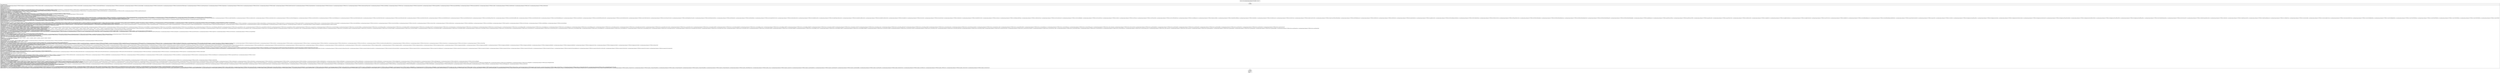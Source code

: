 digraph "CFG forcom.ghanapostgps.ghanapost.R.styleable.\<clinit\>()V" {
Node_0 [shape=record,label="{0\:\ 0x0000|MTH_ENTER_BLOCK\l|ActionBar = new int[]\{com.ghanapostgps.ghanapost.C0708R.attr.background, com.ghanapostgps.ghanapost.C0708R.attr.backgroundSplit, com.ghanapostgps.ghanapost.C0708R.attr.backgroundStacked, com.ghanapostgps.ghanapost.C0708R.attr.contentInsetEnd, com.ghanapostgps.ghanapost.C0708R.attr.contentInsetEndWithActions, com.ghanapostgps.ghanapost.C0708R.attr.contentInsetLeft, com.ghanapostgps.ghanapost.C0708R.attr.contentInsetRight, com.ghanapostgps.ghanapost.C0708R.attr.contentInsetStart, com.ghanapostgps.ghanapost.C0708R.attr.contentInsetStartWithNavigation, com.ghanapostgps.ghanapost.C0708R.attr.customNavigationLayout, com.ghanapostgps.ghanapost.C0708R.attr.displayOptions, com.ghanapostgps.ghanapost.C0708R.attr.divider, com.ghanapostgps.ghanapost.C0708R.attr.elevation, com.ghanapostgps.ghanapost.C0708R.attr.height, com.ghanapostgps.ghanapost.C0708R.attr.hideOnContentScroll, com.ghanapostgps.ghanapost.C0708R.attr.homeAsUpIndicator, com.ghanapostgps.ghanapost.C0708R.attr.homeLayout, com.ghanapostgps.ghanapost.C0708R.attr.icon, com.ghanapostgps.ghanapost.C0708R.attr.indeterminateProgressStyle, com.ghanapostgps.ghanapost.C0708R.attr.itemPadding, com.ghanapostgps.ghanapost.C0708R.attr.logo, com.ghanapostgps.ghanapost.C0708R.attr.navigationMode, com.ghanapostgps.ghanapost.C0708R.attr.popupTheme, com.ghanapostgps.ghanapost.C0708R.attr.progressBarPadding, com.ghanapostgps.ghanapost.C0708R.attr.progressBarStyle, com.ghanapostgps.ghanapost.C0708R.attr.subtitle, com.ghanapostgps.ghanapost.C0708R.attr.subtitleTextStyle, com.ghanapostgps.ghanapost.C0708R.attr.title, com.ghanapostgps.ghanapost.C0708R.attr.titleTextStyle\}\lint[] r2 = new int[]\{16842931\}\lActionBarLayout = r2\lint[] r2 = new int[]\{16843071\}\lActionMenuItemView = r2\lActionMenuView = new int[0]\lActionMode = new int[]\{com.ghanapostgps.ghanapost.C0708R.attr.background, com.ghanapostgps.ghanapost.C0708R.attr.backgroundSplit, com.ghanapostgps.ghanapost.C0708R.attr.closeItemLayout, com.ghanapostgps.ghanapost.C0708R.attr.height, com.ghanapostgps.ghanapost.C0708R.attr.subtitleTextStyle, com.ghanapostgps.ghanapost.C0708R.attr.titleTextStyle\}\lActivityChooserView = new int[]\{com.ghanapostgps.ghanapost.C0708R.attr.expandActivityOverflowButtonDrawable, com.ghanapostgps.ghanapost.C0708R.attr.initialActivityCount\}\lAlertDialog = new int[]\{16842994, com.ghanapostgps.ghanapost.C0708R.attr.buttonIconDimen, com.ghanapostgps.ghanapost.C0708R.attr.buttonPanelSideLayout, com.ghanapostgps.ghanapost.C0708R.attr.listItemLayout, com.ghanapostgps.ghanapost.C0708R.attr.listLayout, com.ghanapostgps.ghanapost.C0708R.attr.multiChoiceItemLayout, com.ghanapostgps.ghanapost.C0708R.attr.showTitle, com.ghanapostgps.ghanapost.C0708R.attr.singleChoiceItemLayout\}\lAnimatedStateListDrawableCompat = new int[]\{16843036, 16843156, 16843157, 16843158, 16843532, 16843533\}\lAnimatedStateListDrawableItem = new int[]\{16842960, 16843161\}\lAnimatedStateListDrawableTransition = new int[]\{16843161, 16843849, 16843850, 16843851\}\lAppBarLayout = new int[]\{16842964, 16843919, 16844096, com.ghanapostgps.ghanapost.C0708R.attr.elevation, com.ghanapostgps.ghanapost.C0708R.attr.expanded, com.ghanapostgps.ghanapost.C0708R.attr.liftOnScroll\}\lAppBarLayoutStates = new int[]\{com.ghanapostgps.ghanapost.C0708R.attr.state_collapsed, com.ghanapostgps.ghanapost.C0708R.attr.state_collapsible, com.ghanapostgps.ghanapost.C0708R.attr.state_liftable, com.ghanapostgps.ghanapost.C0708R.attr.state_lifted\}\lAppBarLayout_Layout = new int[]\{com.ghanapostgps.ghanapost.C0708R.attr.layout_scrollFlags, com.ghanapostgps.ghanapost.C0708R.attr.layout_scrollInterpolator\}\lAppCompatImageView = new int[]\{16843033, com.ghanapostgps.ghanapost.C0708R.attr.srcCompat, com.ghanapostgps.ghanapost.C0708R.attr.tint, com.ghanapostgps.ghanapost.C0708R.attr.tintMode\}\lAppCompatSeekBar = new int[]\{16843074, com.ghanapostgps.ghanapost.C0708R.attr.tickMark, com.ghanapostgps.ghanapost.C0708R.attr.tickMarkTint, com.ghanapostgps.ghanapost.C0708R.attr.tickMarkTintMode\}\lAppCompatTextHelper = new int[]\{16842804, 16843117, 16843118, 16843119, 16843120, 16843666, 16843667\}\lAppCompatTextView = new int[]\{16842804, com.ghanapostgps.ghanapost.C0708R.attr.autoSizeMaxTextSize, com.ghanapostgps.ghanapost.C0708R.attr.autoSizeMinTextSize, com.ghanapostgps.ghanapost.C0708R.attr.autoSizePresetSizes, com.ghanapostgps.ghanapost.C0708R.attr.autoSizeStepGranularity, com.ghanapostgps.ghanapost.C0708R.attr.autoSizeTextType, com.ghanapostgps.ghanapost.C0708R.attr.firstBaselineToTopHeight, com.ghanapostgps.ghanapost.C0708R.attr.fontFamily, com.ghanapostgps.ghanapost.C0708R.attr.lastBaselineToBottomHeight, com.ghanapostgps.ghanapost.C0708R.attr.lineHeight, com.ghanapostgps.ghanapost.C0708R.attr.textAllCaps\}\lAppCompatTheme = new int[]\{16842839, 16842926, com.ghanapostgps.ghanapost.C0708R.attr.actionBarDivider, com.ghanapostgps.ghanapost.C0708R.attr.actionBarItemBackground, com.ghanapostgps.ghanapost.C0708R.attr.actionBarPopupTheme, com.ghanapostgps.ghanapost.C0708R.attr.actionBarSize, com.ghanapostgps.ghanapost.C0708R.attr.actionBarSplitStyle, com.ghanapostgps.ghanapost.C0708R.attr.actionBarStyle, com.ghanapostgps.ghanapost.C0708R.attr.actionBarTabBarStyle, com.ghanapostgps.ghanapost.C0708R.attr.actionBarTabStyle, com.ghanapostgps.ghanapost.C0708R.attr.actionBarTabTextStyle, com.ghanapostgps.ghanapost.C0708R.attr.actionBarTheme, com.ghanapostgps.ghanapost.C0708R.attr.actionBarWidgetTheme, com.ghanapostgps.ghanapost.C0708R.attr.actionButtonStyle, com.ghanapostgps.ghanapost.C0708R.attr.actionDropDownStyle, com.ghanapostgps.ghanapost.C0708R.attr.actionMenuTextAppearance, com.ghanapostgps.ghanapost.C0708R.attr.actionMenuTextColor, com.ghanapostgps.ghanapost.C0708R.attr.actionModeBackground, com.ghanapostgps.ghanapost.C0708R.attr.actionModeCloseButtonStyle, com.ghanapostgps.ghanapost.C0708R.attr.actionModeCloseDrawable, com.ghanapostgps.ghanapost.C0708R.attr.actionModeCopyDrawable, com.ghanapostgps.ghanapost.C0708R.attr.actionModeCutDrawable, com.ghanapostgps.ghanapost.C0708R.attr.actionModeFindDrawable, com.ghanapostgps.ghanapost.C0708R.attr.actionModePasteDrawable, com.ghanapostgps.ghanapost.C0708R.attr.actionModePopupWindowStyle, com.ghanapostgps.ghanapost.C0708R.attr.actionModeSelectAllDrawable, com.ghanapostgps.ghanapost.C0708R.attr.actionModeShareDrawable, com.ghanapostgps.ghanapost.C0708R.attr.actionModeSplitBackground, com.ghanapostgps.ghanapost.C0708R.attr.actionModeStyle, com.ghanapostgps.ghanapost.C0708R.attr.actionModeWebSearchDrawable, com.ghanapostgps.ghanapost.C0708R.attr.actionOverflowButtonStyle, com.ghanapostgps.ghanapost.C0708R.attr.actionOverflowMenuStyle, com.ghanapostgps.ghanapost.C0708R.attr.activityChooserViewStyle, com.ghanapostgps.ghanapost.C0708R.attr.alertDialogButtonGroupStyle, com.ghanapostgps.ghanapost.C0708R.attr.alertDialogCenterButtons, com.ghanapostgps.ghanapost.C0708R.attr.alertDialogStyle, com.ghanapostgps.ghanapost.C0708R.attr.alertDialogTheme, com.ghanapostgps.ghanapost.C0708R.attr.autoCompleteTextViewStyle, com.ghanapostgps.ghanapost.C0708R.attr.borderlessButtonStyle, com.ghanapostgps.ghanapost.C0708R.attr.buttonBarButtonStyle, com.ghanapostgps.ghanapost.C0708R.attr.buttonBarNegativeButtonStyle, com.ghanapostgps.ghanapost.C0708R.attr.buttonBarNeutralButtonStyle, com.ghanapostgps.ghanapost.C0708R.attr.buttonBarPositiveButtonStyle, com.ghanapostgps.ghanapost.C0708R.attr.buttonBarStyle, com.ghanapostgps.ghanapost.C0708R.attr.buttonStyle, com.ghanapostgps.ghanapost.C0708R.attr.buttonStyleSmall, com.ghanapostgps.ghanapost.C0708R.attr.checkboxStyle, com.ghanapostgps.ghanapost.C0708R.attr.checkedTextViewStyle, com.ghanapostgps.ghanapost.C0708R.attr.colorAccent, com.ghanapostgps.ghanapost.C0708R.attr.colorBackgroundFloating, com.ghanapostgps.ghanapost.C0708R.attr.colorButtonNormal, com.ghanapostgps.ghanapost.C0708R.attr.colorControlActivated, com.ghanapostgps.ghanapost.C0708R.attr.colorControlHighlight, com.ghanapostgps.ghanapost.C0708R.attr.colorControlNormal, com.ghanapostgps.ghanapost.C0708R.attr.colorError, com.ghanapostgps.ghanapost.C0708R.attr.colorPrimary, com.ghanapostgps.ghanapost.C0708R.attr.colorPrimaryDark, com.ghanapostgps.ghanapost.C0708R.attr.colorSwitchThumbNormal, com.ghanapostgps.ghanapost.C0708R.attr.controlBackground, com.ghanapostgps.ghanapost.C0708R.attr.dialogCornerRadius, com.ghanapostgps.ghanapost.C0708R.attr.dialogPreferredPadding, com.ghanapostgps.ghanapost.C0708R.attr.dialogTheme, com.ghanapostgps.ghanapost.C0708R.attr.dividerHorizontal, com.ghanapostgps.ghanapost.C0708R.attr.dividerVertical, com.ghanapostgps.ghanapost.C0708R.attr.dropDownListViewStyle, com.ghanapostgps.ghanapost.C0708R.attr.dropdownListPreferredItemHeight, com.ghanapostgps.ghanapost.C0708R.attr.editTextBackground, com.ghanapostgps.ghanapost.C0708R.attr.editTextColor, com.ghanapostgps.ghanapost.C0708R.attr.editTextStyle, com.ghanapostgps.ghanapost.C0708R.attr.homeAsUpIndicator, com.ghanapostgps.ghanapost.C0708R.attr.imageButtonStyle, com.ghanapostgps.ghanapost.C0708R.attr.listChoiceBackgroundIndicator, com.ghanapostgps.ghanapost.C0708R.attr.listDividerAlertDialog, com.ghanapostgps.ghanapost.C0708R.attr.listMenuViewStyle, com.ghanapostgps.ghanapost.C0708R.attr.listPopupWindowStyle, com.ghanapostgps.ghanapost.C0708R.attr.listPreferredItemHeight, com.ghanapostgps.ghanapost.C0708R.attr.listPreferredItemHeightLarge, com.ghanapostgps.ghanapost.C0708R.attr.listPreferredItemHeightSmall, com.ghanapostgps.ghanapost.C0708R.attr.listPreferredItemPaddingLeft, com.ghanapostgps.ghanapost.C0708R.attr.listPreferredItemPaddingRight, com.ghanapostgps.ghanapost.C0708R.attr.panelBackground, com.ghanapostgps.ghanapost.C0708R.attr.panelMenuListTheme, com.ghanapostgps.ghanapost.C0708R.attr.panelMenuListWidth, com.ghanapostgps.ghanapost.C0708R.attr.popupMenuStyle, com.ghanapostgps.ghanapost.C0708R.attr.popupWindowStyle, com.ghanapostgps.ghanapost.C0708R.attr.radioButtonStyle, com.ghanapostgps.ghanapost.C0708R.attr.ratingBarStyle, com.ghanapostgps.ghanapost.C0708R.attr.ratingBarStyleIndicator, com.ghanapostgps.ghanapost.C0708R.attr.ratingBarStyleSmall, com.ghanapostgps.ghanapost.C0708R.attr.searchViewStyle, com.ghanapostgps.ghanapost.C0708R.attr.seekBarStyle, com.ghanapostgps.ghanapost.C0708R.attr.selectableItemBackground, com.ghanapostgps.ghanapost.C0708R.attr.selectableItemBackgroundBorderless, com.ghanapostgps.ghanapost.C0708R.attr.spinnerDropDownItemStyle, com.ghanapostgps.ghanapost.C0708R.attr.spinnerStyle, com.ghanapostgps.ghanapost.C0708R.attr.switchStyle, com.ghanapostgps.ghanapost.C0708R.attr.textAppearanceLargePopupMenu, com.ghanapostgps.ghanapost.C0708R.attr.textAppearanceListItem, com.ghanapostgps.ghanapost.C0708R.attr.textAppearanceListItemSecondary, com.ghanapostgps.ghanapost.C0708R.attr.textAppearanceListItemSmall, com.ghanapostgps.ghanapost.C0708R.attr.textAppearancePopupMenuHeader, com.ghanapostgps.ghanapost.C0708R.attr.textAppearanceSearchResultSubtitle, com.ghanapostgps.ghanapost.C0708R.attr.textAppearanceSearchResultTitle, com.ghanapostgps.ghanapost.C0708R.attr.textAppearanceSmallPopupMenu, com.ghanapostgps.ghanapost.C0708R.attr.textColorAlertDialogListItem, com.ghanapostgps.ghanapost.C0708R.attr.textColorSearchUrl, com.ghanapostgps.ghanapost.C0708R.attr.toolbarNavigationButtonStyle, com.ghanapostgps.ghanapost.C0708R.attr.toolbarStyle, com.ghanapostgps.ghanapost.C0708R.attr.tooltipForegroundColor, com.ghanapostgps.ghanapost.C0708R.attr.tooltipFrameBackground, com.ghanapostgps.ghanapost.C0708R.attr.viewInflaterClass, com.ghanapostgps.ghanapost.C0708R.attr.windowActionBar, com.ghanapostgps.ghanapost.C0708R.attr.windowActionBarOverlay, com.ghanapostgps.ghanapost.C0708R.attr.windowActionModeOverlay, com.ghanapostgps.ghanapost.C0708R.attr.windowFixedHeightMajor, com.ghanapostgps.ghanapost.C0708R.attr.windowFixedHeightMinor, com.ghanapostgps.ghanapost.C0708R.attr.windowFixedWidthMajor, com.ghanapostgps.ghanapost.C0708R.attr.windowFixedWidthMinor, com.ghanapostgps.ghanapost.C0708R.attr.windowMinWidthMajor, com.ghanapostgps.ghanapost.C0708R.attr.windowMinWidthMinor, com.ghanapostgps.ghanapost.C0708R.attr.windowNoTitle\}\lBottomAppBar = new int[]\{com.ghanapostgps.ghanapost.C0708R.attr.backgroundTint, com.ghanapostgps.ghanapost.C0708R.attr.fabAlignmentMode, com.ghanapostgps.ghanapost.C0708R.attr.fabCradleMargin, com.ghanapostgps.ghanapost.C0708R.attr.fabCradleRoundedCornerRadius, com.ghanapostgps.ghanapost.C0708R.attr.fabCradleVerticalOffset, com.ghanapostgps.ghanapost.C0708R.attr.hideOnScroll\}\lBottomNavigationView = new int[]\{com.ghanapostgps.ghanapost.C0708R.attr.elevation, com.ghanapostgps.ghanapost.C0708R.attr.itemBackground, com.ghanapostgps.ghanapost.C0708R.attr.itemHorizontalTranslationEnabled, com.ghanapostgps.ghanapost.C0708R.attr.itemIconSize, com.ghanapostgps.ghanapost.C0708R.attr.itemIconTint, com.ghanapostgps.ghanapost.C0708R.attr.itemTextAppearanceActive, com.ghanapostgps.ghanapost.C0708R.attr.itemTextAppearanceInactive, com.ghanapostgps.ghanapost.C0708R.attr.itemTextColor, com.ghanapostgps.ghanapost.C0708R.attr.labelVisibilityMode, com.ghanapostgps.ghanapost.C0708R.attr.menu\}\lBottomSheetBehavior_Layout = new int[]\{com.ghanapostgps.ghanapost.C0708R.attr.behavior_fitToContents, com.ghanapostgps.ghanapost.C0708R.attr.behavior_hideable, com.ghanapostgps.ghanapost.C0708R.attr.behavior_peekHeight, com.ghanapostgps.ghanapost.C0708R.attr.behavior_skipCollapsed\}\lButtonBarContainerTheme = new int[]\{com.ghanapostgps.ghanapost.C0708R.attr.metaButtonBarButtonStyle, com.ghanapostgps.ghanapost.C0708R.attr.metaButtonBarStyle\}\lint[] r10 = new int[]\{com.ghanapostgps.ghanapost.C0708R.attr.allowStacking\}\lButtonBarLayout = r10\lCardView = new int[]\{16843071, 16843072, com.ghanapostgps.ghanapost.C0708R.attr.cardBackgroundColor, com.ghanapostgps.ghanapost.C0708R.attr.cardCornerRadius, com.ghanapostgps.ghanapost.C0708R.attr.cardElevation, com.ghanapostgps.ghanapost.C0708R.attr.cardMaxElevation, com.ghanapostgps.ghanapost.C0708R.attr.cardPreventCornerOverlap, com.ghanapostgps.ghanapost.C0708R.attr.cardUseCompatPadding, com.ghanapostgps.ghanapost.C0708R.attr.contentPadding, com.ghanapostgps.ghanapost.C0708R.attr.contentPaddingBottom, com.ghanapostgps.ghanapost.C0708R.attr.contentPaddingLeft, com.ghanapostgps.ghanapost.C0708R.attr.contentPaddingRight, com.ghanapostgps.ghanapost.C0708R.attr.contentPaddingTop\}\lChip = new int[]\{16842804, 16842923, 16843039, 16843087, 16843237, com.ghanapostgps.ghanapost.C0708R.attr.checkedIcon, com.ghanapostgps.ghanapost.C0708R.attr.checkedIconEnabled, com.ghanapostgps.ghanapost.C0708R.attr.checkedIconVisible, com.ghanapostgps.ghanapost.C0708R.attr.chipBackgroundColor, com.ghanapostgps.ghanapost.C0708R.attr.chipCornerRadius, com.ghanapostgps.ghanapost.C0708R.attr.chipEndPadding, com.ghanapostgps.ghanapost.C0708R.attr.chipIcon, com.ghanapostgps.ghanapost.C0708R.attr.chipIconEnabled, com.ghanapostgps.ghanapost.C0708R.attr.chipIconSize, com.ghanapostgps.ghanapost.C0708R.attr.chipIconTint, com.ghanapostgps.ghanapost.C0708R.attr.chipIconVisible, com.ghanapostgps.ghanapost.C0708R.attr.chipMinHeight, com.ghanapostgps.ghanapost.C0708R.attr.chipStartPadding, com.ghanapostgps.ghanapost.C0708R.attr.chipStrokeColor, com.ghanapostgps.ghanapost.C0708R.attr.chipStrokeWidth, com.ghanapostgps.ghanapost.C0708R.attr.closeIcon, com.ghanapostgps.ghanapost.C0708R.attr.closeIconEnabled, com.ghanapostgps.ghanapost.C0708R.attr.closeIconEndPadding, com.ghanapostgps.ghanapost.C0708R.attr.closeIconSize, com.ghanapostgps.ghanapost.C0708R.attr.closeIconStartPadding, com.ghanapostgps.ghanapost.C0708R.attr.closeIconTint, com.ghanapostgps.ghanapost.C0708R.attr.closeIconVisible, com.ghanapostgps.ghanapost.C0708R.attr.hideMotionSpec, com.ghanapostgps.ghanapost.C0708R.attr.iconEndPadding, com.ghanapostgps.ghanapost.C0708R.attr.iconStartPadding, com.ghanapostgps.ghanapost.C0708R.attr.rippleColor, com.ghanapostgps.ghanapost.C0708R.attr.showMotionSpec, com.ghanapostgps.ghanapost.C0708R.attr.textEndPadding, com.ghanapostgps.ghanapost.C0708R.attr.textStartPadding\}\lChipGroup = new int[]\{com.ghanapostgps.ghanapost.C0708R.attr.checkedChip, com.ghanapostgps.ghanapost.C0708R.attr.chipSpacing, com.ghanapostgps.ghanapost.C0708R.attr.chipSpacingHorizontal, com.ghanapostgps.ghanapost.C0708R.attr.chipSpacingVertical, com.ghanapostgps.ghanapost.C0708R.attr.singleLine, com.ghanapostgps.ghanapost.C0708R.attr.singleSelection\}\lCollapsingToolbarLayout = new int[]\{com.ghanapostgps.ghanapost.C0708R.attr.collapsedTitleGravity, com.ghanapostgps.ghanapost.C0708R.attr.collapsedTitleTextAppearance, com.ghanapostgps.ghanapost.C0708R.attr.contentScrim, com.ghanapostgps.ghanapost.C0708R.attr.expandedTitleGravity, com.ghanapostgps.ghanapost.C0708R.attr.expandedTitleMargin, com.ghanapostgps.ghanapost.C0708R.attr.expandedTitleMarginBottom, com.ghanapostgps.ghanapost.C0708R.attr.expandedTitleMarginEnd, com.ghanapostgps.ghanapost.C0708R.attr.expandedTitleMarginStart, com.ghanapostgps.ghanapost.C0708R.attr.expandedTitleMarginTop, com.ghanapostgps.ghanapost.C0708R.attr.expandedTitleTextAppearance, com.ghanapostgps.ghanapost.C0708R.attr.scrimAnimationDuration, com.ghanapostgps.ghanapost.C0708R.attr.scrimVisibleHeightTrigger, com.ghanapostgps.ghanapost.C0708R.attr.statusBarScrim, com.ghanapostgps.ghanapost.C0708R.attr.title, com.ghanapostgps.ghanapost.C0708R.attr.titleEnabled, com.ghanapostgps.ghanapost.C0708R.attr.toolbarId\}\lCollapsingToolbarLayout_Layout = new int[]\{com.ghanapostgps.ghanapost.C0708R.attr.layout_collapseMode, com.ghanapostgps.ghanapost.C0708R.attr.layout_collapseParallaxMultiplier\}\lColorStateListItem = new int[]\{16843173, 16843551, com.ghanapostgps.ghanapost.C0708R.attr.alpha\}\lCompoundButton = new int[]\{16843015, com.ghanapostgps.ghanapost.C0708R.attr.buttonTint, com.ghanapostgps.ghanapost.C0708R.attr.buttonTintMode\}\lConstraintLayout_Layout = new int[]\{16842948, 16843039, 16843040, 16843071, 16843072, com.ghanapostgps.ghanapost.C0708R.attr.barrierAllowsGoneWidgets, com.ghanapostgps.ghanapost.C0708R.attr.barrierDirection, com.ghanapostgps.ghanapost.C0708R.attr.chainUseRtl, com.ghanapostgps.ghanapost.C0708R.attr.constraintSet, com.ghanapostgps.ghanapost.C0708R.attr.constraint_referenced_ids, com.ghanapostgps.ghanapost.C0708R.attr.layout_constrainedHeight, com.ghanapostgps.ghanapost.C0708R.attr.layout_constrainedWidth, com.ghanapostgps.ghanapost.C0708R.attr.layout_constraintBaseline_creator, com.ghanapostgps.ghanapost.C0708R.attr.layout_constraintBaseline_toBaselineOf, com.ghanapostgps.ghanapost.C0708R.attr.layout_constraintBottom_creator, com.ghanapostgps.ghanapost.C0708R.attr.layout_constraintBottom_toBottomOf, com.ghanapostgps.ghanapost.C0708R.attr.layout_constraintBottom_toTopOf, com.ghanapostgps.ghanapost.C0708R.attr.layout_constraintCircle, com.ghanapostgps.ghanapost.C0708R.attr.layout_constraintCircleAngle, com.ghanapostgps.ghanapost.C0708R.attr.layout_constraintCircleRadius, com.ghanapostgps.ghanapost.C0708R.attr.layout_constraintDimensionRatio, com.ghanapostgps.ghanapost.C0708R.attr.layout_constraintEnd_toEndOf, com.ghanapostgps.ghanapost.C0708R.attr.layout_constraintEnd_toStartOf, com.ghanapostgps.ghanapost.C0708R.attr.layout_constraintGuide_begin, com.ghanapostgps.ghanapost.C0708R.attr.layout_constraintGuide_end, com.ghanapostgps.ghanapost.C0708R.attr.layout_constraintGuide_percent, com.ghanapostgps.ghanapost.C0708R.attr.layout_constraintHeight_default, com.ghanapostgps.ghanapost.C0708R.attr.layout_constraintHeight_max, com.ghanapostgps.ghanapost.C0708R.attr.layout_constraintHeight_min, com.ghanapostgps.ghanapost.C0708R.attr.layout_constraintHeight_percent, com.ghanapostgps.ghanapost.C0708R.attr.layout_constraintHorizontal_bias, com.ghanapostgps.ghanapost.C0708R.attr.layout_constraintHorizontal_chainStyle, com.ghanapostgps.ghanapost.C0708R.attr.layout_constraintHorizontal_weight, com.ghanapostgps.ghanapost.C0708R.attr.layout_constraintLeft_creator, com.ghanapostgps.ghanapost.C0708R.attr.layout_constraintLeft_toLeftOf, com.ghanapostgps.ghanapost.C0708R.attr.layout_constraintLeft_toRightOf, com.ghanapostgps.ghanapost.C0708R.attr.layout_constraintRight_creator, com.ghanapostgps.ghanapost.C0708R.attr.layout_constraintRight_toLeftOf, com.ghanapostgps.ghanapost.C0708R.attr.layout_constraintRight_toRightOf, com.ghanapostgps.ghanapost.C0708R.attr.layout_constraintStart_toEndOf, com.ghanapostgps.ghanapost.C0708R.attr.layout_constraintStart_toStartOf, com.ghanapostgps.ghanapost.C0708R.attr.layout_constraintTop_creator, com.ghanapostgps.ghanapost.C0708R.attr.layout_constraintTop_toBottomOf, com.ghanapostgps.ghanapost.C0708R.attr.layout_constraintTop_toTopOf, com.ghanapostgps.ghanapost.C0708R.attr.layout_constraintVertical_bias, com.ghanapostgps.ghanapost.C0708R.attr.layout_constraintVertical_chainStyle, com.ghanapostgps.ghanapost.C0708R.attr.layout_constraintVertical_weight, com.ghanapostgps.ghanapost.C0708R.attr.layout_constraintWidth_default, com.ghanapostgps.ghanapost.C0708R.attr.layout_constraintWidth_max, com.ghanapostgps.ghanapost.C0708R.attr.layout_constraintWidth_min, com.ghanapostgps.ghanapost.C0708R.attr.layout_constraintWidth_percent, com.ghanapostgps.ghanapost.C0708R.attr.layout_editor_absoluteX, com.ghanapostgps.ghanapost.C0708R.attr.layout_editor_absoluteY, com.ghanapostgps.ghanapost.C0708R.attr.layout_goneMarginBottom, com.ghanapostgps.ghanapost.C0708R.attr.layout_goneMarginEnd, com.ghanapostgps.ghanapost.C0708R.attr.layout_goneMarginLeft, com.ghanapostgps.ghanapost.C0708R.attr.layout_goneMarginRight, com.ghanapostgps.ghanapost.C0708R.attr.layout_goneMarginStart, com.ghanapostgps.ghanapost.C0708R.attr.layout_goneMarginTop, com.ghanapostgps.ghanapost.C0708R.attr.layout_optimizationLevel\}\lConstraintLayout_placeholder = new int[]\{com.ghanapostgps.ghanapost.C0708R.attr.content, com.ghanapostgps.ghanapost.C0708R.attr.emptyVisibility\}\lConstraintSet = new int[]\{16842948, 16842960, 16842972, 16842996, 16842997, 16842999, 16843000, 16843001, 16843002, 16843039, 16843040, 16843071, 16843072, 16843551, 16843552, 16843553, 16843554, 16843555, 16843556, 16843557, 16843558, 16843559, 16843560, 16843701, 16843702, 16843770, 16843840, com.ghanapostgps.ghanapost.C0708R.attr.barrierAllowsGoneWidgets, com.ghanapostgps.ghanapost.C0708R.attr.barrierDirection, com.ghanapostgps.ghanapost.C0708R.attr.chainUseRtl, com.ghanapostgps.ghanapost.C0708R.attr.constraint_referenced_ids, com.ghanapostgps.ghanapost.C0708R.attr.layout_constrainedHeight, com.ghanapostgps.ghanapost.C0708R.attr.layout_constrainedWidth, com.ghanapostgps.ghanapost.C0708R.attr.layout_constraintBaseline_creator, com.ghanapostgps.ghanapost.C0708R.attr.layout_constraintBaseline_toBaselineOf, com.ghanapostgps.ghanapost.C0708R.attr.layout_constraintBottom_creator, com.ghanapostgps.ghanapost.C0708R.attr.layout_constraintBottom_toBottomOf, com.ghanapostgps.ghanapost.C0708R.attr.layout_constraintBottom_toTopOf, com.ghanapostgps.ghanapost.C0708R.attr.layout_constraintCircle, com.ghanapostgps.ghanapost.C0708R.attr.layout_constraintCircleAngle, com.ghanapostgps.ghanapost.C0708R.attr.layout_constraintCircleRadius, com.ghanapostgps.ghanapost.C0708R.attr.layout_constraintDimensionRatio, com.ghanapostgps.ghanapost.C0708R.attr.layout_constraintEnd_toEndOf, com.ghanapostgps.ghanapost.C0708R.attr.layout_constraintEnd_toStartOf, com.ghanapostgps.ghanapost.C0708R.attr.layout_constraintGuide_begin, com.ghanapostgps.ghanapost.C0708R.attr.layout_constraintGuide_end, com.ghanapostgps.ghanapost.C0708R.attr.layout_constraintGuide_percent, com.ghanapostgps.ghanapost.C0708R.attr.layout_constraintHeight_default, com.ghanapostgps.ghanapost.C0708R.attr.layout_constraintHeight_max, com.ghanapostgps.ghanapost.C0708R.attr.layout_constraintHeight_min, com.ghanapostgps.ghanapost.C0708R.attr.layout_constraintHeight_percent, com.ghanapostgps.ghanapost.C0708R.attr.layout_constraintHorizontal_bias, com.ghanapostgps.ghanapost.C0708R.attr.layout_constraintHorizontal_chainStyle, com.ghanapostgps.ghanapost.C0708R.attr.layout_constraintHorizontal_weight, com.ghanapostgps.ghanapost.C0708R.attr.layout_constraintLeft_creator, com.ghanapostgps.ghanapost.C0708R.attr.layout_constraintLeft_toLeftOf, com.ghanapostgps.ghanapost.C0708R.attr.layout_constraintLeft_toRightOf, com.ghanapostgps.ghanapost.C0708R.attr.layout_constraintRight_creator, com.ghanapostgps.ghanapost.C0708R.attr.layout_constraintRight_toLeftOf, com.ghanapostgps.ghanapost.C0708R.attr.layout_constraintRight_toRightOf, com.ghanapostgps.ghanapost.C0708R.attr.layout_constraintStart_toEndOf, com.ghanapostgps.ghanapost.C0708R.attr.layout_constraintStart_toStartOf, com.ghanapostgps.ghanapost.C0708R.attr.layout_constraintTop_creator, com.ghanapostgps.ghanapost.C0708R.attr.layout_constraintTop_toBottomOf, com.ghanapostgps.ghanapost.C0708R.attr.layout_constraintTop_toTopOf, com.ghanapostgps.ghanapost.C0708R.attr.layout_constraintVertical_bias, com.ghanapostgps.ghanapost.C0708R.attr.layout_constraintVertical_chainStyle, com.ghanapostgps.ghanapost.C0708R.attr.layout_constraintVertical_weight, com.ghanapostgps.ghanapost.C0708R.attr.layout_constraintWidth_default, com.ghanapostgps.ghanapost.C0708R.attr.layout_constraintWidth_max, com.ghanapostgps.ghanapost.C0708R.attr.layout_constraintWidth_min, com.ghanapostgps.ghanapost.C0708R.attr.layout_constraintWidth_percent, com.ghanapostgps.ghanapost.C0708R.attr.layout_editor_absoluteX, com.ghanapostgps.ghanapost.C0708R.attr.layout_editor_absoluteY, com.ghanapostgps.ghanapost.C0708R.attr.layout_goneMarginBottom, com.ghanapostgps.ghanapost.C0708R.attr.layout_goneMarginEnd, com.ghanapostgps.ghanapost.C0708R.attr.layout_goneMarginLeft, com.ghanapostgps.ghanapost.C0708R.attr.layout_goneMarginRight, com.ghanapostgps.ghanapost.C0708R.attr.layout_goneMarginStart, com.ghanapostgps.ghanapost.C0708R.attr.layout_goneMarginTop\}\lCoordinatorLayout = new int[]\{com.ghanapostgps.ghanapost.C0708R.attr.keylines, com.ghanapostgps.ghanapost.C0708R.attr.statusBarBackground\}\lCoordinatorLayout_Layout = new int[]\{16842931, com.ghanapostgps.ghanapost.C0708R.attr.layout_anchor, com.ghanapostgps.ghanapost.C0708R.attr.layout_anchorGravity, com.ghanapostgps.ghanapost.C0708R.attr.layout_behavior, com.ghanapostgps.ghanapost.C0708R.attr.layout_dodgeInsetEdges, com.ghanapostgps.ghanapost.C0708R.attr.layout_insetEdge, com.ghanapostgps.ghanapost.C0708R.attr.layout_keyline\}\lDesignTheme = new int[]\{com.ghanapostgps.ghanapost.C0708R.attr.bottomSheetDialogTheme, com.ghanapostgps.ghanapost.C0708R.attr.bottomSheetStyle\}\lDrawerArrowToggle = new int[]\{com.ghanapostgps.ghanapost.C0708R.attr.arrowHeadLength, com.ghanapostgps.ghanapost.C0708R.attr.arrowShaftLength, com.ghanapostgps.ghanapost.C0708R.attr.barLength, com.ghanapostgps.ghanapost.C0708R.attr.color, com.ghanapostgps.ghanapost.C0708R.attr.drawableSize, com.ghanapostgps.ghanapost.C0708R.attr.gapBetweenBars, com.ghanapostgps.ghanapost.C0708R.attr.spinBars, com.ghanapostgps.ghanapost.C0708R.attr.thickness\}\lFloatingActionButton = new int[]\{com.ghanapostgps.ghanapost.C0708R.attr.backgroundTint, com.ghanapostgps.ghanapost.C0708R.attr.backgroundTintMode, com.ghanapostgps.ghanapost.C0708R.attr.borderWidth, com.ghanapostgps.ghanapost.C0708R.attr.elevation, com.ghanapostgps.ghanapost.C0708R.attr.fabCustomSize, com.ghanapostgps.ghanapost.C0708R.attr.fabSize, com.ghanapostgps.ghanapost.C0708R.attr.hideMotionSpec, com.ghanapostgps.ghanapost.C0708R.attr.hoveredFocusedTranslationZ, com.ghanapostgps.ghanapost.C0708R.attr.maxImageSize, com.ghanapostgps.ghanapost.C0708R.attr.pressedTranslationZ, com.ghanapostgps.ghanapost.C0708R.attr.rippleColor, com.ghanapostgps.ghanapost.C0708R.attr.showMotionSpec, com.ghanapostgps.ghanapost.C0708R.attr.useCompatPadding\}\lint[] r7 = new int[]\{com.ghanapostgps.ghanapost.C0708R.attr.behavior_autoHide\}\lFloatingActionButton_Behavior_Layout = r7\lFlowLayout = new int[]\{com.ghanapostgps.ghanapost.C0708R.attr.itemSpacing, com.ghanapostgps.ghanapost.C0708R.attr.lineSpacing\}\lFontFamily = new int[]\{com.ghanapostgps.ghanapost.C0708R.attr.fontProviderAuthority, com.ghanapostgps.ghanapost.C0708R.attr.fontProviderCerts, com.ghanapostgps.ghanapost.C0708R.attr.fontProviderFetchStrategy, com.ghanapostgps.ghanapost.C0708R.attr.fontProviderFetchTimeout, com.ghanapostgps.ghanapost.C0708R.attr.fontProviderPackage, com.ghanapostgps.ghanapost.C0708R.attr.fontProviderQuery\}\lFontFamilyFont = new int[]\{16844082, 16844083, 16844095, 16844143, 16844144, com.ghanapostgps.ghanapost.C0708R.attr.font, com.ghanapostgps.ghanapost.C0708R.attr.fontStyle, com.ghanapostgps.ghanapost.C0708R.attr.fontVariationSettings, com.ghanapostgps.ghanapost.C0708R.attr.fontWeight, com.ghanapostgps.ghanapost.C0708R.attr.ttcIndex\}\lForegroundLinearLayout = new int[]\{16843017, 16843264, com.ghanapostgps.ghanapost.C0708R.attr.foregroundInsidePadding\}\lGifTextureView = new int[]\{com.ghanapostgps.ghanapost.C0708R.attr.gifSource, com.ghanapostgps.ghanapost.C0708R.attr.isOpaque\}\lint[] r7 = new int[]\{com.ghanapostgps.ghanapost.C0708R.attr.freezesAnimation\}\lGifView = r7\lGradientColor = new int[]\{16843165, 16843166, 16843169, 16843170, 16843171, 16843172, 16843265, 16843275, 16844048, 16844049, 16844050, 16844051\}\lGradientColorItem = new int[]\{16843173, 16844052\}\lint[] r7 = new int[]\{16842948\}\lLinearConstraintLayout = r7\lLinearLayoutCompat = new int[]\{16842927, 16842948, 16843046, 16843047, 16843048, com.ghanapostgps.ghanapost.C0708R.attr.divider, com.ghanapostgps.ghanapost.C0708R.attr.dividerPadding, com.ghanapostgps.ghanapost.C0708R.attr.measureWithLargestChild, com.ghanapostgps.ghanapost.C0708R.attr.showDividers\}\lLinearLayoutCompat_Layout = new int[]\{16842931, 16842996, 16842997, 16843137\}\lListPopupWindow = new int[]\{16843436, 16843437\}\lLoadingImageView = new int[]\{com.ghanapostgps.ghanapost.C0708R.attr.circleCrop, com.ghanapostgps.ghanapost.C0708R.attr.imageAspectRatio, com.ghanapostgps.ghanapost.C0708R.attr.imageAspectRatioAdjust\}\lMapAttrs = new int[]\{com.ghanapostgps.ghanapost.C0708R.attr.ambientEnabled, com.ghanapostgps.ghanapost.C0708R.attr.cameraBearing, com.ghanapostgps.ghanapost.C0708R.attr.cameraMaxZoomPreference, com.ghanapostgps.ghanapost.C0708R.attr.cameraMinZoomPreference, com.ghanapostgps.ghanapost.C0708R.attr.cameraTargetLat, com.ghanapostgps.ghanapost.C0708R.attr.cameraTargetLng, com.ghanapostgps.ghanapost.C0708R.attr.cameraTilt, com.ghanapostgps.ghanapost.C0708R.attr.cameraZoom, com.ghanapostgps.ghanapost.C0708R.attr.latLngBoundsNorthEastLatitude, com.ghanapostgps.ghanapost.C0708R.attr.latLngBoundsNorthEastLongitude, com.ghanapostgps.ghanapost.C0708R.attr.latLngBoundsSouthWestLatitude, com.ghanapostgps.ghanapost.C0708R.attr.latLngBoundsSouthWestLongitude, com.ghanapostgps.ghanapost.C0708R.attr.liteMode, com.ghanapostgps.ghanapost.C0708R.attr.mapType, com.ghanapostgps.ghanapost.C0708R.attr.uiCompass, com.ghanapostgps.ghanapost.C0708R.attr.uiMapToolbar, com.ghanapostgps.ghanapost.C0708R.attr.uiRotateGestures, com.ghanapostgps.ghanapost.C0708R.attr.uiScrollGestures, com.ghanapostgps.ghanapost.C0708R.attr.uiScrollGesturesDuringRotateOrZoom, com.ghanapostgps.ghanapost.C0708R.attr.uiTiltGestures, com.ghanapostgps.ghanapost.C0708R.attr.uiZoomControls, com.ghanapostgps.ghanapost.C0708R.attr.uiZoomGestures, com.ghanapostgps.ghanapost.C0708R.attr.useViewLifecycle, com.ghanapostgps.ghanapost.C0708R.attr.zOrderOnTop\}\lMaterialButton = new int[]\{16843191, 16843192, 16843193, 16843194, com.ghanapostgps.ghanapost.C0708R.attr.backgroundTint, com.ghanapostgps.ghanapost.C0708R.attr.backgroundTintMode, com.ghanapostgps.ghanapost.C0708R.attr.cornerRadius, com.ghanapostgps.ghanapost.C0708R.attr.icon, com.ghanapostgps.ghanapost.C0708R.attr.iconGravity, com.ghanapostgps.ghanapost.C0708R.attr.iconPadding, com.ghanapostgps.ghanapost.C0708R.attr.iconSize, com.ghanapostgps.ghanapost.C0708R.attr.iconTint, com.ghanapostgps.ghanapost.C0708R.attr.iconTintMode, com.ghanapostgps.ghanapost.C0708R.attr.rippleColor, com.ghanapostgps.ghanapost.C0708R.attr.strokeColor, com.ghanapostgps.ghanapost.C0708R.attr.strokeWidth\}\lMaterialCardView = new int[]\{com.ghanapostgps.ghanapost.C0708R.attr.strokeColor, com.ghanapostgps.ghanapost.C0708R.attr.strokeWidth\}\lMaterialComponentsTheme = new int[]\{com.ghanapostgps.ghanapost.C0708R.attr.bottomSheetDialogTheme, com.ghanapostgps.ghanapost.C0708R.attr.bottomSheetStyle, com.ghanapostgps.ghanapost.C0708R.attr.chipGroupStyle, com.ghanapostgps.ghanapost.C0708R.attr.chipStandaloneStyle, com.ghanapostgps.ghanapost.C0708R.attr.chipStyle, com.ghanapostgps.ghanapost.C0708R.attr.colorAccent, com.ghanapostgps.ghanapost.C0708R.attr.colorBackgroundFloating, com.ghanapostgps.ghanapost.C0708R.attr.colorPrimary, com.ghanapostgps.ghanapost.C0708R.attr.colorPrimaryDark, com.ghanapostgps.ghanapost.C0708R.attr.colorSecondary, com.ghanapostgps.ghanapost.C0708R.attr.editTextStyle, com.ghanapostgps.ghanapost.C0708R.attr.floatingActionButtonStyle, com.ghanapostgps.ghanapost.C0708R.attr.materialButtonStyle, com.ghanapostgps.ghanapost.C0708R.attr.materialCardViewStyle, com.ghanapostgps.ghanapost.C0708R.attr.navigationViewStyle, com.ghanapostgps.ghanapost.C0708R.attr.scrimBackground, com.ghanapostgps.ghanapost.C0708R.attr.snackbarButtonStyle, com.ghanapostgps.ghanapost.C0708R.attr.tabStyle, com.ghanapostgps.ghanapost.C0708R.attr.textAppearanceBody1, com.ghanapostgps.ghanapost.C0708R.attr.textAppearanceBody2, com.ghanapostgps.ghanapost.C0708R.attr.textAppearanceButton, com.ghanapostgps.ghanapost.C0708R.attr.textAppearanceCaption, com.ghanapostgps.ghanapost.C0708R.attr.textAppearanceHeadline1, com.ghanapostgps.ghanapost.C0708R.attr.textAppearanceHeadline2, com.ghanapostgps.ghanapost.C0708R.attr.textAppearanceHeadline3, com.ghanapostgps.ghanapost.C0708R.attr.textAppearanceHeadline4, com.ghanapostgps.ghanapost.C0708R.attr.textAppearanceHeadline5, com.ghanapostgps.ghanapost.C0708R.attr.textAppearanceHeadline6, com.ghanapostgps.ghanapost.C0708R.attr.textAppearanceOverline, com.ghanapostgps.ghanapost.C0708R.attr.textAppearanceSubtitle1, com.ghanapostgps.ghanapost.C0708R.attr.textAppearanceSubtitle2, com.ghanapostgps.ghanapost.C0708R.attr.textInputStyle\}\lMenuGroup = new int[]\{16842766, 16842960, 16843156, 16843230, 16843231, 16843232\}\lMenuItem = new int[]\{16842754, 16842766, 16842960, 16843014, 16843156, 16843230, 16843231, 16843233, 16843234, 16843235, 16843236, 16843237, 16843375, com.ghanapostgps.ghanapost.C0708R.attr.actionLayout, com.ghanapostgps.ghanapost.C0708R.attr.actionProviderClass, com.ghanapostgps.ghanapost.C0708R.attr.actionViewClass, com.ghanapostgps.ghanapost.C0708R.attr.alphabeticModifiers, com.ghanapostgps.ghanapost.C0708R.attr.contentDescription, com.ghanapostgps.ghanapost.C0708R.attr.iconTint, com.ghanapostgps.ghanapost.C0708R.attr.iconTintMode, com.ghanapostgps.ghanapost.C0708R.attr.numericModifiers, com.ghanapostgps.ghanapost.C0708R.attr.showAsAction, com.ghanapostgps.ghanapost.C0708R.attr.tooltipText\}\lMenuView = new int[]\{16842926, 16843052, 16843053, 16843054, 16843055, 16843056, 16843057, com.ghanapostgps.ghanapost.C0708R.attr.preserveIconSpacing, com.ghanapostgps.ghanapost.C0708R.attr.subMenuArrow\}\lNavigationMapRoute = new int[]\{com.ghanapostgps.ghanapost.C0708R.attr.alternativeRouteColor, com.ghanapostgps.ghanapost.C0708R.attr.alternativeRouteModerateCongestionColor, com.ghanapostgps.ghanapost.C0708R.attr.alternativeRouteScale, com.ghanapostgps.ghanapost.C0708R.attr.alternativeRouteSevereCongestionColor, com.ghanapostgps.ghanapost.C0708R.attr.alternativeRouteShieldColor, com.ghanapostgps.ghanapost.C0708R.attr.destinationWaypointIcon, com.ghanapostgps.ghanapost.C0708R.attr.originWaypointIcon, com.ghanapostgps.ghanapost.C0708R.attr.routeColor, com.ghanapostgps.ghanapost.C0708R.attr.routeModerateCongestionColor, com.ghanapostgps.ghanapost.C0708R.attr.routeScale, com.ghanapostgps.ghanapost.C0708R.attr.routeSevereCongestionColor, com.ghanapostgps.ghanapost.C0708R.attr.routeShieldColor, com.ghanapostgps.ghanapost.C0708R.attr.upcomingManeuverArrowBorderColor, com.ghanapostgps.ghanapost.C0708R.attr.upcomingManeuverArrowColor\}\lNavigationView = new int[]\{16842964, 16842973, 16843039, com.ghanapostgps.ghanapost.C0708R.attr.elevation, com.ghanapostgps.ghanapost.C0708R.attr.headerLayout, com.ghanapostgps.ghanapost.C0708R.attr.itemBackground, com.ghanapostgps.ghanapost.C0708R.attr.itemHorizontalPadding, com.ghanapostgps.ghanapost.C0708R.attr.itemIconPadding, com.ghanapostgps.ghanapost.C0708R.attr.itemIconTint, com.ghanapostgps.ghanapost.C0708R.attr.itemTextAppearance, com.ghanapostgps.ghanapost.C0708R.attr.itemTextColor, com.ghanapostgps.ghanapost.C0708R.attr.menu, com.ghanapostgps.ghanapost.C0708R.attr.navigationDarkTheme, com.ghanapostgps.ghanapost.C0708R.attr.navigationLightTheme, com.ghanapostgps.ghanapost.C0708R.attr.navigationViewAccent, com.ghanapostgps.ghanapost.C0708R.attr.navigationViewBannerBackground, com.ghanapostgps.ghanapost.C0708R.attr.navigationViewBannerManeuverPrimary, com.ghanapostgps.ghanapost.C0708R.attr.navigationViewBannerManeuverSecondary, com.ghanapostgps.ghanapost.C0708R.attr.navigationViewBannerPrimaryText, com.ghanapostgps.ghanapost.C0708R.attr.navigationViewBannerSecondaryText, com.ghanapostgps.ghanapost.C0708R.attr.navigationViewDestinationMarker, com.ghanapostgps.ghanapost.C0708R.attr.navigationViewDivider, com.ghanapostgps.ghanapost.C0708R.attr.navigationViewListBackground, com.ghanapostgps.ghanapost.C0708R.attr.navigationViewLocationLayerStyle, com.ghanapostgps.ghanapost.C0708R.attr.navigationViewMapStyle, com.ghanapostgps.ghanapost.C0708R.attr.navigationViewPrimary, com.ghanapostgps.ghanapost.C0708R.attr.navigationViewPrimaryText, com.ghanapostgps.ghanapost.C0708R.attr.navigationViewProgress, com.ghanapostgps.ghanapost.C0708R.attr.navigationViewProgressBackground, com.ghanapostgps.ghanapost.C0708R.attr.navigationViewRouteOverviewDrawable, com.ghanapostgps.ghanapost.C0708R.attr.navigationViewRouteStyle, com.ghanapostgps.ghanapost.C0708R.attr.navigationViewSecondary, com.ghanapostgps.ghanapost.C0708R.attr.navigationViewSecondaryText\}\lPopupWindow = new int[]\{16843126, 16843465, com.ghanapostgps.ghanapost.C0708R.attr.overlapAnchor\}\lint[] r7 = new int[]\{com.ghanapostgps.ghanapost.C0708R.attr.state_above_anchor\}\lPopupWindowBackgroundState = r7\lRecycleListView = new int[]\{com.ghanapostgps.ghanapost.C0708R.attr.paddingBottomNoButtons, com.ghanapostgps.ghanapost.C0708R.attr.paddingTopNoTitle\}\lRecyclerView = new int[]\{16842948, 16842993, com.ghanapostgps.ghanapost.C0708R.attr.fastScrollEnabled, com.ghanapostgps.ghanapost.C0708R.attr.fastScrollHorizontalThumbDrawable, com.ghanapostgps.ghanapost.C0708R.attr.fastScrollHorizontalTrackDrawable, com.ghanapostgps.ghanapost.C0708R.attr.fastScrollVerticalThumbDrawable, com.ghanapostgps.ghanapost.C0708R.attr.fastScrollVerticalTrackDrawable, com.ghanapostgps.ghanapost.C0708R.attr.layoutManager, com.ghanapostgps.ghanapost.C0708R.attr.reverseLayout, com.ghanapostgps.ghanapost.C0708R.attr.spanCount, com.ghanapostgps.ghanapost.C0708R.attr.stackFromEnd\}\lint[] r7 = new int[]\{com.ghanapostgps.ghanapost.C0708R.attr.insetForeground\}\lScrimInsetsFrameLayout = r7\lint[] r7 = new int[]\{com.ghanapostgps.ghanapost.C0708R.attr.behavior_overlapTop\}\lScrollingViewBehavior_Layout = r7\lSearchView = new int[]\{16842970, 16843039, 16843296, 16843364, com.ghanapostgps.ghanapost.C0708R.attr.closeIcon, com.ghanapostgps.ghanapost.C0708R.attr.commitIcon, com.ghanapostgps.ghanapost.C0708R.attr.defaultQueryHint, com.ghanapostgps.ghanapost.C0708R.attr.goIcon, com.ghanapostgps.ghanapost.C0708R.attr.iconifiedByDefault, com.ghanapostgps.ghanapost.C0708R.attr.layout, com.ghanapostgps.ghanapost.C0708R.attr.queryBackground, com.ghanapostgps.ghanapost.C0708R.attr.queryHint, com.ghanapostgps.ghanapost.C0708R.attr.searchHintIcon, com.ghanapostgps.ghanapost.C0708R.attr.searchIcon, com.ghanapostgps.ghanapost.C0708R.attr.submitBackground, com.ghanapostgps.ghanapost.C0708R.attr.suggestionRowLayout, com.ghanapostgps.ghanapost.C0708R.attr.voiceIcon\}\lSignInButton = new int[]\{com.ghanapostgps.ghanapost.C0708R.attr.buttonSize, com.ghanapostgps.ghanapost.C0708R.attr.colorScheme, com.ghanapostgps.ghanapost.C0708R.attr.scopeUris\}\lSnackbar = new int[]\{com.ghanapostgps.ghanapost.C0708R.attr.snackbarButtonStyle, com.ghanapostgps.ghanapost.C0708R.attr.snackbarStyle\}\lSnackbarLayout = new int[]\{16843039, com.ghanapostgps.ghanapost.C0708R.attr.elevation, com.ghanapostgps.ghanapost.C0708R.attr.maxActionInlineWidth\}\lSpinner = new int[]\{16842930, 16843126, 16843131, 16843362, com.ghanapostgps.ghanapost.C0708R.attr.popupTheme\}\lStateListDrawable = new int[]\{16843036, 16843156, 16843157, 16843158, 16843532, 16843533\}\lint[] r1 = new int[]\{16843161\}\lStateListDrawableItem = r1\lSwitchCompat = new int[]\{16843044, 16843045, 16843074, com.ghanapostgps.ghanapost.C0708R.attr.showText, com.ghanapostgps.ghanapost.C0708R.attr.splitTrack, com.ghanapostgps.ghanapost.C0708R.attr.switchMinWidth, com.ghanapostgps.ghanapost.C0708R.attr.switchPadding, com.ghanapostgps.ghanapost.C0708R.attr.switchTextAppearance, com.ghanapostgps.ghanapost.C0708R.attr.thumbTextPadding, com.ghanapostgps.ghanapost.C0708R.attr.thumbTint, com.ghanapostgps.ghanapost.C0708R.attr.thumbTintMode, com.ghanapostgps.ghanapost.C0708R.attr.track, com.ghanapostgps.ghanapost.C0708R.attr.trackTint, com.ghanapostgps.ghanapost.C0708R.attr.trackTintMode\}\lTabItem = new int[]\{16842754, 16842994, 16843087\}\lTabLayout = new int[]\{com.ghanapostgps.ghanapost.C0708R.attr.tabBackground, com.ghanapostgps.ghanapost.C0708R.attr.tabContentStart, com.ghanapostgps.ghanapost.C0708R.attr.tabGravity, com.ghanapostgps.ghanapost.C0708R.attr.tabIconTint, com.ghanapostgps.ghanapost.C0708R.attr.tabIconTintMode, com.ghanapostgps.ghanapost.C0708R.attr.tabIndicator, com.ghanapostgps.ghanapost.C0708R.attr.tabIndicatorAnimationDuration, com.ghanapostgps.ghanapost.C0708R.attr.tabIndicatorColor, com.ghanapostgps.ghanapost.C0708R.attr.tabIndicatorFullWidth, com.ghanapostgps.ghanapost.C0708R.attr.tabIndicatorGravity, com.ghanapostgps.ghanapost.C0708R.attr.tabIndicatorHeight, com.ghanapostgps.ghanapost.C0708R.attr.tabInlineLabel, com.ghanapostgps.ghanapost.C0708R.attr.tabMaxWidth, com.ghanapostgps.ghanapost.C0708R.attr.tabMinWidth, com.ghanapostgps.ghanapost.C0708R.attr.tabMode, com.ghanapostgps.ghanapost.C0708R.attr.tabPadding, com.ghanapostgps.ghanapost.C0708R.attr.tabPaddingBottom, com.ghanapostgps.ghanapost.C0708R.attr.tabPaddingEnd, com.ghanapostgps.ghanapost.C0708R.attr.tabPaddingStart, com.ghanapostgps.ghanapost.C0708R.attr.tabPaddingTop, com.ghanapostgps.ghanapost.C0708R.attr.tabRippleColor, com.ghanapostgps.ghanapost.C0708R.attr.tabSelectedTextColor, com.ghanapostgps.ghanapost.C0708R.attr.tabTextAppearance, com.ghanapostgps.ghanapost.C0708R.attr.tabTextColor, com.ghanapostgps.ghanapost.C0708R.attr.tabUnboundedRipple\}\lTextAppearance = new int[]\{16842901, 16842902, 16842903, 16842904, 16842906, 16842907, 16843105, 16843106, 16843107, 16843108, 16843692, com.ghanapostgps.ghanapost.C0708R.attr.fontFamily, com.ghanapostgps.ghanapost.C0708R.attr.textAllCaps\}\lTextInputLayout = new int[]\{16842906, 16843088, com.ghanapostgps.ghanapost.C0708R.attr.boxBackgroundColor, com.ghanapostgps.ghanapost.C0708R.attr.boxBackgroundMode, com.ghanapostgps.ghanapost.C0708R.attr.boxCollapsedPaddingTop, com.ghanapostgps.ghanapost.C0708R.attr.boxCornerRadiusBottomEnd, com.ghanapostgps.ghanapost.C0708R.attr.boxCornerRadiusBottomStart, com.ghanapostgps.ghanapost.C0708R.attr.boxCornerRadiusTopEnd, com.ghanapostgps.ghanapost.C0708R.attr.boxCornerRadiusTopStart, com.ghanapostgps.ghanapost.C0708R.attr.boxStrokeColor, com.ghanapostgps.ghanapost.C0708R.attr.boxStrokeWidth, com.ghanapostgps.ghanapost.C0708R.attr.counterEnabled, com.ghanapostgps.ghanapost.C0708R.attr.counterMaxLength, com.ghanapostgps.ghanapost.C0708R.attr.counterOverflowTextAppearance, com.ghanapostgps.ghanapost.C0708R.attr.counterTextAppearance, com.ghanapostgps.ghanapost.C0708R.attr.errorEnabled, com.ghanapostgps.ghanapost.C0708R.attr.errorTextAppearance, com.ghanapostgps.ghanapost.C0708R.attr.helperText, com.ghanapostgps.ghanapost.C0708R.attr.helperTextEnabled, com.ghanapostgps.ghanapost.C0708R.attr.helperTextTextAppearance, com.ghanapostgps.ghanapost.C0708R.attr.hintAnimationEnabled, com.ghanapostgps.ghanapost.C0708R.attr.hintEnabled, com.ghanapostgps.ghanapost.C0708R.attr.hintTextAppearance, com.ghanapostgps.ghanapost.C0708R.attr.passwordToggleContentDescription, com.ghanapostgps.ghanapost.C0708R.attr.passwordToggleDrawable, com.ghanapostgps.ghanapost.C0708R.attr.passwordToggleEnabled, com.ghanapostgps.ghanapost.C0708R.attr.passwordToggleTint, com.ghanapostgps.ghanapost.C0708R.attr.passwordToggleTintMode\}\lThemeEnforcement = new int[]\{16842804, com.ghanapostgps.ghanapost.C0708R.attr.enforceMaterialTheme, com.ghanapostgps.ghanapost.C0708R.attr.enforceTextAppearance\}\lToolbar = new int[]\{16842927, 16843072, com.ghanapostgps.ghanapost.C0708R.attr.buttonGravity, com.ghanapostgps.ghanapost.C0708R.attr.collapseContentDescription, com.ghanapostgps.ghanapost.C0708R.attr.collapseIcon, com.ghanapostgps.ghanapost.C0708R.attr.contentInsetEnd, com.ghanapostgps.ghanapost.C0708R.attr.contentInsetEndWithActions, com.ghanapostgps.ghanapost.C0708R.attr.contentInsetLeft, com.ghanapostgps.ghanapost.C0708R.attr.contentInsetRight, com.ghanapostgps.ghanapost.C0708R.attr.contentInsetStart, com.ghanapostgps.ghanapost.C0708R.attr.contentInsetStartWithNavigation, com.ghanapostgps.ghanapost.C0708R.attr.logo, com.ghanapostgps.ghanapost.C0708R.attr.logoDescription, com.ghanapostgps.ghanapost.C0708R.attr.maxButtonHeight, com.ghanapostgps.ghanapost.C0708R.attr.navigationContentDescription, com.ghanapostgps.ghanapost.C0708R.attr.navigationIcon, com.ghanapostgps.ghanapost.C0708R.attr.popupTheme, com.ghanapostgps.ghanapost.C0708R.attr.subtitle, com.ghanapostgps.ghanapost.C0708R.attr.subtitleTextAppearance, com.ghanapostgps.ghanapost.C0708R.attr.subtitleTextColor, com.ghanapostgps.ghanapost.C0708R.attr.title, com.ghanapostgps.ghanapost.C0708R.attr.titleMargin, com.ghanapostgps.ghanapost.C0708R.attr.titleMarginBottom, com.ghanapostgps.ghanapost.C0708R.attr.titleMarginEnd, com.ghanapostgps.ghanapost.C0708R.attr.titleMarginStart, com.ghanapostgps.ghanapost.C0708R.attr.titleMarginTop, com.ghanapostgps.ghanapost.C0708R.attr.titleMargins, com.ghanapostgps.ghanapost.C0708R.attr.titleTextAppearance, com.ghanapostgps.ghanapost.C0708R.attr.titleTextColor\}\lView = new int[]\{16842752, 16842970, com.ghanapostgps.ghanapost.C0708R.attr.paddingEnd, com.ghanapostgps.ghanapost.C0708R.attr.paddingStart, com.ghanapostgps.ghanapost.C0708R.attr.theme\}\lViewBackgroundHelper = new int[]\{16842964, com.ghanapostgps.ghanapost.C0708R.attr.backgroundTint, com.ghanapostgps.ghanapost.C0708R.attr.backgroundTintMode\}\lViewStubCompat = new int[]\{16842960, 16842994, 16842995\}\lmapbox_BubbleLayout = new int[]\{com.ghanapostgps.ghanapost.C0708R.attr.mapbox_bl_arrowDirection, com.ghanapostgps.ghanapost.C0708R.attr.mapbox_bl_arrowHeight, com.ghanapostgps.ghanapost.C0708R.attr.mapbox_bl_arrowPosition, com.ghanapostgps.ghanapost.C0708R.attr.mapbox_bl_arrowWidth, com.ghanapostgps.ghanapost.C0708R.attr.mapbox_bl_bubbleColor, com.ghanapostgps.ghanapost.C0708R.attr.mapbox_bl_cornersRadius, com.ghanapostgps.ghanapost.C0708R.attr.mapbox_bl_strokeColor, com.ghanapostgps.ghanapost.C0708R.attr.mapbox_bl_strokeWidth\}\lmapbox_LocationLayer = new int[]\{com.ghanapostgps.ghanapost.C0708R.attr.mapbox_accuracyAlpha, com.ghanapostgps.ghanapost.C0708R.attr.mapbox_accuracyColor, com.ghanapostgps.ghanapost.C0708R.attr.mapbox_backgroundDrawable, com.ghanapostgps.ghanapost.C0708R.attr.mapbox_backgroundDrawableStale, com.ghanapostgps.ghanapost.C0708R.attr.mapbox_backgroundStaleTintColor, com.ghanapostgps.ghanapost.C0708R.attr.mapbox_backgroundTintColor, com.ghanapostgps.ghanapost.C0708R.attr.mapbox_bearingDrawable, com.ghanapostgps.ghanapost.C0708R.attr.mapbox_bearingTintColor, com.ghanapostgps.ghanapost.C0708R.attr.mapbox_elevation, com.ghanapostgps.ghanapost.C0708R.attr.mapbox_enableStaleState, com.ghanapostgps.ghanapost.C0708R.attr.mapbox_foregroundDrawable, com.ghanapostgps.ghanapost.C0708R.attr.mapbox_foregroundDrawableStale, com.ghanapostgps.ghanapost.C0708R.attr.mapbox_foregroundStaleTintColor, com.ghanapostgps.ghanapost.C0708R.attr.mapbox_foregroundTintColor, com.ghanapostgps.ghanapost.C0708R.attr.mapbox_gpsDrawable, com.ghanapostgps.ghanapost.C0708R.attr.mapbox_iconPaddingBottom, com.ghanapostgps.ghanapost.C0708R.attr.mapbox_iconPaddingLeft, com.ghanapostgps.ghanapost.C0708R.attr.mapbox_iconPaddingRight, com.ghanapostgps.ghanapost.C0708R.attr.mapbox_iconPaddingTop, com.ghanapostgps.ghanapost.C0708R.attr.mapbox_layer_below, com.ghanapostgps.ghanapost.C0708R.attr.mapbox_maxZoom, com.ghanapostgps.ghanapost.C0708R.attr.mapbox_maxZoomIconScale, com.ghanapostgps.ghanapost.C0708R.attr.mapbox_minZoom, com.ghanapostgps.ghanapost.C0708R.attr.mapbox_minZoomIconScale, com.ghanapostgps.ghanapost.C0708R.attr.mapbox_staleStateTimeout, com.ghanapostgps.ghanapost.C0708R.attr.mapbox_trackingInitialMoveThreshold, com.ghanapostgps.ghanapost.C0708R.attr.mapbox_trackingMultiFingerMoveThreshold\}\lmapbox_MapView = new int[]\{com.ghanapostgps.ghanapost.C0708R.attr.mapbox_apiBaseUrl, com.ghanapostgps.ghanapost.C0708R.attr.mapbox_cameraBearing, com.ghanapostgps.ghanapost.C0708R.attr.mapbox_cameraTargetLat, com.ghanapostgps.ghanapost.C0708R.attr.mapbox_cameraTargetLng, com.ghanapostgps.ghanapost.C0708R.attr.mapbox_cameraTilt, com.ghanapostgps.ghanapost.C0708R.attr.mapbox_cameraZoom, com.ghanapostgps.ghanapost.C0708R.attr.mapbox_cameraZoomMax, com.ghanapostgps.ghanapost.C0708R.attr.mapbox_cameraZoomMin, com.ghanapostgps.ghanapost.C0708R.attr.mapbox_enableTilePrefetch, com.ghanapostgps.ghanapost.C0708R.attr.mapbox_enableZMediaOverlay, com.ghanapostgps.ghanapost.C0708R.attr.mapbox_foregroundLoadColor, com.ghanapostgps.ghanapost.C0708R.attr.mapbox_localIdeographFontFamily, com.ghanapostgps.ghanapost.C0708R.attr.mapbox_pixelRatio, com.ghanapostgps.ghanapost.C0708R.attr.mapbox_renderTextureMode, com.ghanapostgps.ghanapost.C0708R.attr.mapbox_renderTextureTranslucentSurface, com.ghanapostgps.ghanapost.C0708R.attr.mapbox_styleJson, com.ghanapostgps.ghanapost.C0708R.attr.mapbox_styleUrl, com.ghanapostgps.ghanapost.C0708R.attr.mapbox_uiAttribution, com.ghanapostgps.ghanapost.C0708R.attr.mapbox_uiAttributionGravity, com.ghanapostgps.ghanapost.C0708R.attr.mapbox_uiAttributionMarginBottom, com.ghanapostgps.ghanapost.C0708R.attr.mapbox_uiAttributionMarginLeft, com.ghanapostgps.ghanapost.C0708R.attr.mapbox_uiAttributionMarginRight, com.ghanapostgps.ghanapost.C0708R.attr.mapbox_uiAttributionMarginTop, com.ghanapostgps.ghanapost.C0708R.attr.mapbox_uiAttributionTintColor, com.ghanapostgps.ghanapost.C0708R.attr.mapbox_uiCompass, com.ghanapostgps.ghanapost.C0708R.attr.mapbox_uiCompassDrawable, com.ghanapostgps.ghanapost.C0708R.attr.mapbox_uiCompassFadeFacingNorth, com.ghanapostgps.ghanapost.C0708R.attr.mapbox_uiCompassGravity, com.ghanapostgps.ghanapost.C0708R.attr.mapbox_uiCompassMarginBottom, com.ghanapostgps.ghanapost.C0708R.attr.mapbox_uiCompassMarginLeft, com.ghanapostgps.ghanapost.C0708R.attr.mapbox_uiCompassMarginRight, com.ghanapostgps.ghanapost.C0708R.attr.mapbox_uiCompassMarginTop, com.ghanapostgps.ghanapost.C0708R.attr.mapbox_uiDoubleTapGestures, com.ghanapostgps.ghanapost.C0708R.attr.mapbox_uiLogo, com.ghanapostgps.ghanapost.C0708R.attr.mapbox_uiLogoGravity, com.ghanapostgps.ghanapost.C0708R.attr.mapbox_uiLogoMarginBottom, com.ghanapostgps.ghanapost.C0708R.attr.mapbox_uiLogoMarginLeft, com.ghanapostgps.ghanapost.C0708R.attr.mapbox_uiLogoMarginRight, com.ghanapostgps.ghanapost.C0708R.attr.mapbox_uiLogoMarginTop, com.ghanapostgps.ghanapost.C0708R.attr.mapbox_uiRotateGestures, com.ghanapostgps.ghanapost.C0708R.attr.mapbox_uiScrollGestures, com.ghanapostgps.ghanapost.C0708R.attr.mapbox_uiTiltGestures, com.ghanapostgps.ghanapost.C0708R.attr.mapbox_uiZoomControls, com.ghanapostgps.ghanapost.C0708R.attr.mapbox_uiZoomGestures\}\l}"];
Node_1 [shape=record,label="{1\:\ 0x02a7|RETURN\l|return\l}"];
MethodNode[shape=record,label="{static void com.ghanapostgps.ghanapost.R.styleable.\<clinit\>() }"];
MethodNode -> Node_0;
Node_0 -> Node_1;
}


